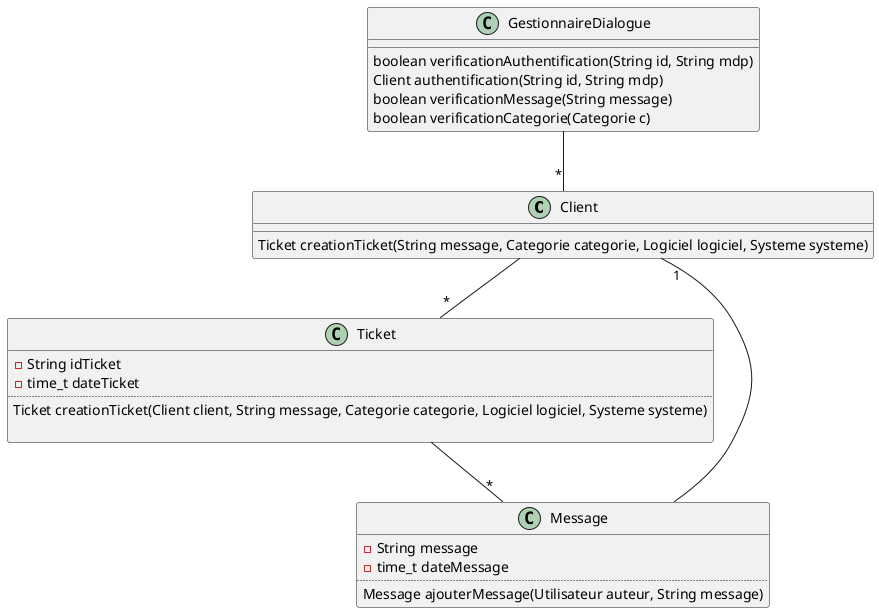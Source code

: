 @startuml

class Client{
  Ticket creationTicket(String message, Categorie categorie, Logiciel logiciel, Systeme systeme)
  
}

class Ticket {
  - String idTicket
  - time_t dateTicket
  ....
    Ticket creationTicket(Client client, String message, Categorie categorie, Logiciel logiciel, Systeme systeme)

}

class Message {
  - String message
  - time_t dateMessage
  ..
    Message ajouterMessage(Utilisateur auteur, String message)
  }

class GestionnaireDialogue{
boolean verificationAuthentification(String id, String mdp)
Client authentification(String id, String mdp)
boolean verificationMessage(String message)
boolean verificationCategorie(Categorie c)
}

GestionnaireDialogue -- "*" Client
Client -- "*" Ticket
Ticket -- "*" Message
Message -- "1" Client

@enduml
